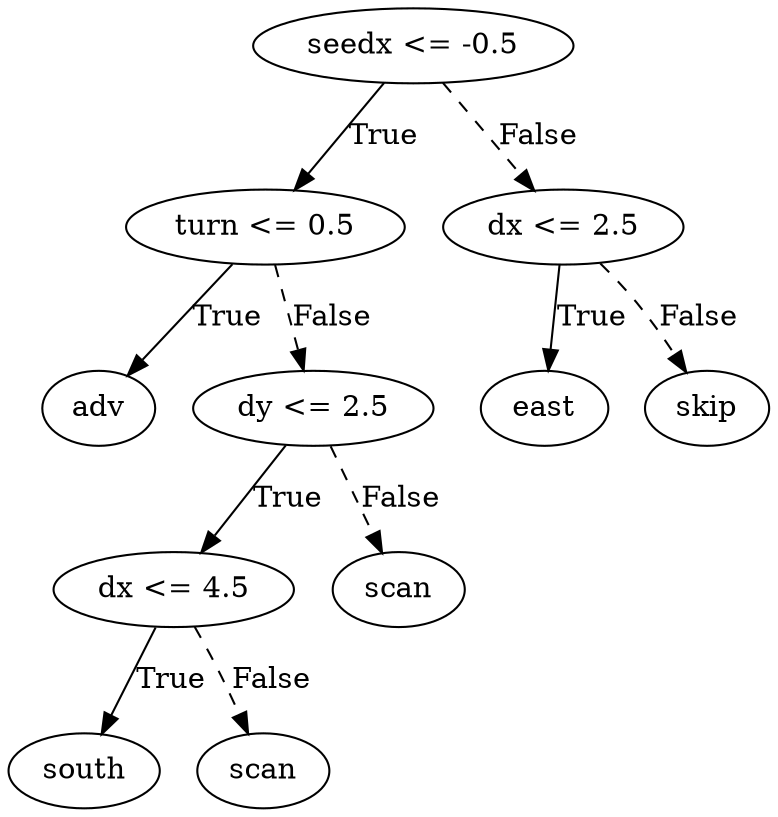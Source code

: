 digraph {
0 [label="seedx <= -0.5"];
1 [label="turn <= 0.5"];
2 [label="adv"];
1 -> 2 [label="True"];
3 [label="dy <= 2.5"];
4 [label="dx <= 4.5"];
5 [label="south"];
4 -> 5 [label="True"];
6 [label="scan"];
4 -> 6 [style="dashed", label="False"];
3 -> 4 [label="True"];
7 [label="scan"];
3 -> 7 [style="dashed", label="False"];
1 -> 3 [style="dashed", label="False"];
0 -> 1 [label="True"];
8 [label="dx <= 2.5"];
9 [label="east"];
8 -> 9 [label="True"];
10 [label="skip"];
8 -> 10 [style="dashed", label="False"];
0 -> 8 [style="dashed", label="False"];

}